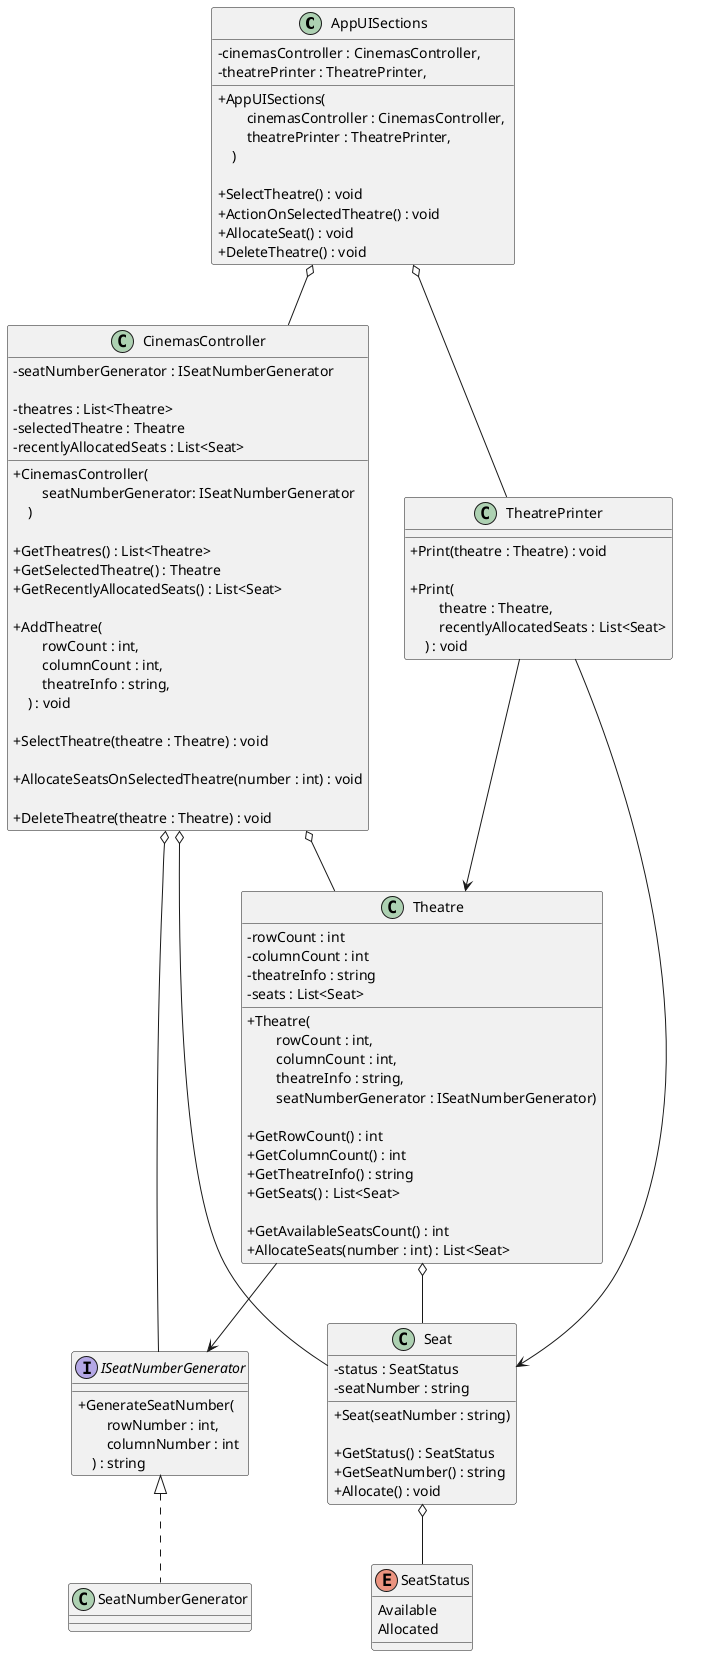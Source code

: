 @startuml "cinnamon cinemas"
skinparam ClassAttributeIconSize 0

class AppUISections {
    - cinemasController : CinemasController,
    - theatrePrinter : TheatrePrinter,

    + AppUISections( \n\
        cinemasController : CinemasController, \n\
        theatrePrinter : TheatrePrinter, \n\
    )

    + SelectTheatre() : void
    + ActionOnSelectedTheatre() : void
    + AllocateSeat() : void
    + DeleteTheatre() : void
}

class TheatrePrinter {
    + Print(theatre : Theatre) : void
    
    + Print(\n\
        theatre : Theatre, \n\
        recentlyAllocatedSeats : List<Seat>\n\
    ) : void
}

interface ISeatNumberGenerator {
    + GenerateSeatNumber(\n\
        rowNumber : int, \n\
        columnNumber : int \n\
    ) : string
}

class SeatNumberGenerator {
}

class CinemasController {
    - seatNumberGenerator : ISeatNumberGenerator

    - theatres : List<Theatre>
    - selectedTheatre : Theatre
    - recentlyAllocatedSeats : List<Seat>

    + CinemasController(\n\
        seatNumberGenerator: ISeatNumberGenerator\n\
    )

    + GetTheatres() : List<Theatre>
    + GetSelectedTheatre() : Theatre
    + GetRecentlyAllocatedSeats() : List<Seat>

    + AddTheatre(\n\
        rowCount : int, \n\
        columnCount : int, \n\
        theatreInfo : string, \n\
    ) : void

    + SelectTheatre(theatre : Theatre) : void

    + AllocateSeatsOnSelectedTheatre(number : int) : void

    + DeleteTheatre(theatre : Theatre) : void
}

class Theatre {
    - rowCount : int
    - columnCount : int
    - theatreInfo : string
    - seats : List<Seat>

    + Theatre(\n\
        rowCount : int, \n\
        columnCount : int, \n\
        theatreInfo : string, \n\
        seatNumberGenerator : ISeatNumberGenerator)

    + GetRowCount() : int
    + GetColumnCount() : int
    + GetTheatreInfo() : string
    + GetSeats() : List<Seat>

    + GetAvailableSeatsCount() : int
    + AllocateSeats(number : int) : List<Seat>
}

class Seat {
    - status : SeatStatus
    - seatNumber : string

    + Seat(seatNumber : string)

    + GetStatus() : SeatStatus
    + GetSeatNumber() : string
    + Allocate() : void
}

Enum SeatStatus {
    Available
    Allocated
}

AppUISections o-- CinemasController
AppUISections o-- TheatrePrinter

CinemasController o-- Theatre
CinemasController o--- Seat
CinemasController o-- ISeatNumberGenerator

TheatrePrinter --> Theatre
TheatrePrinter ---> Seat

Theatre o-- Seat
Theatre --> ISeatNumberGenerator

ISeatNumberGenerator <|.. SeatNumberGenerator

Seat o-- SeatStatus

@enduml